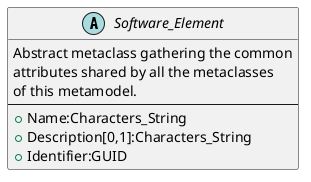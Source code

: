 @startuml

abstract class Software_Element
{
  Abstract metaclass gathering the common
  attributes shared by all the metaclasses
  of this metamodel.
  --
  + Name:Characters_String
  + Description[0,1]:Characters_String
  + Identifier:GUID
}

@enduml
